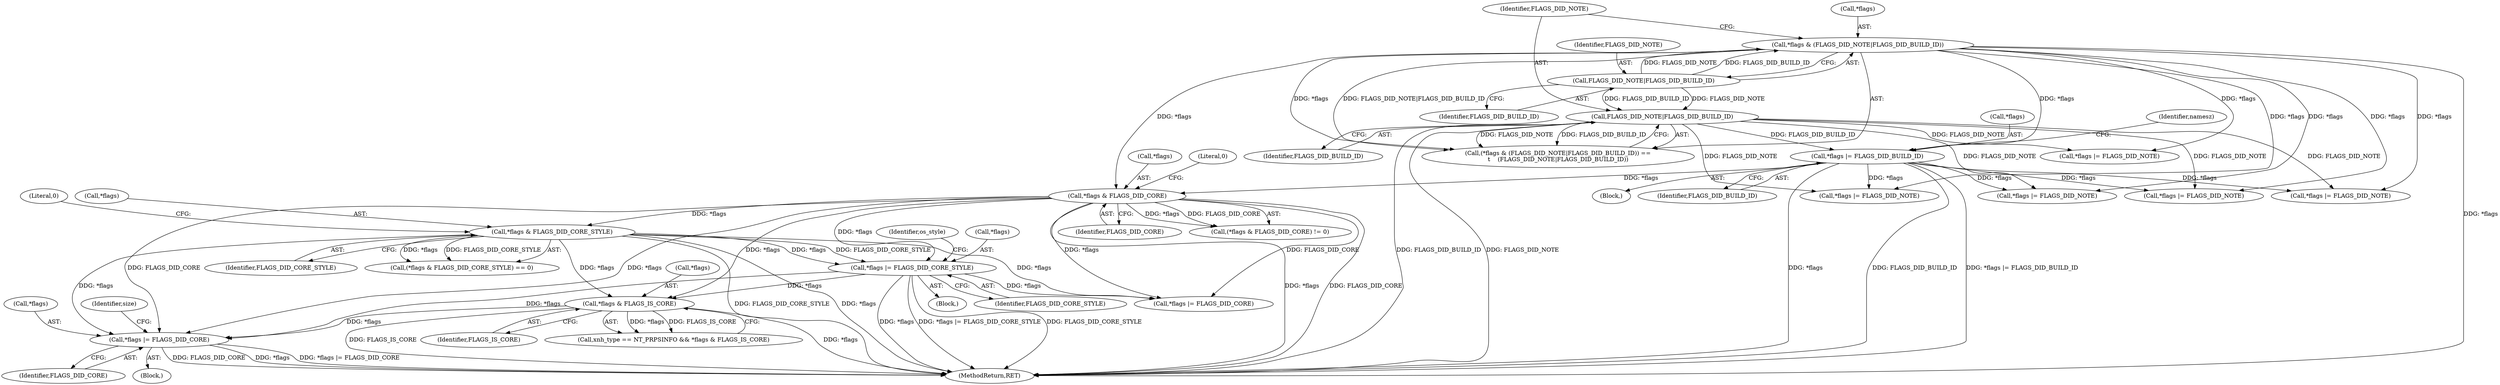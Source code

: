 digraph "1_file_ce90e05774dd77d86cfc8dfa6da57b32816841c4_2@pointer" {
"1001234" [label="(Call,*flags |= FLAGS_DID_CORE)"];
"1000941" [label="(Call,*flags & FLAGS_DID_CORE)"];
"1000519" [label="(Call,*flags |= FLAGS_DID_BUILD_ID)"];
"1000253" [label="(Call,*flags & (FLAGS_DID_NOTE|FLAGS_DID_BUILD_ID))"];
"1000256" [label="(Call,FLAGS_DID_NOTE|FLAGS_DID_BUILD_ID)"];
"1000259" [label="(Call,FLAGS_DID_NOTE|FLAGS_DID_BUILD_ID)"];
"1001046" [label="(Call,*flags & FLAGS_IS_CORE)"];
"1000973" [label="(Call,*flags |= FLAGS_DID_CORE_STYLE)"];
"1000955" [label="(Call,*flags & FLAGS_DID_CORE_STYLE)"];
"1000944" [label="(Identifier,FLAGS_DID_CORE)"];
"1000959" [label="(Literal,0)"];
"1001235" [label="(Call,*flags)"];
"1001237" [label="(Identifier,FLAGS_DID_CORE)"];
"1000973" [label="(Call,*flags |= FLAGS_DID_CORE_STYLE)"];
"1000258" [label="(Identifier,FLAGS_DID_BUILD_ID)"];
"1000526" [label="(Identifier,namesz)"];
"1000945" [label="(Literal,0)"];
"1001234" [label="(Call,*flags |= FLAGS_DID_CORE)"];
"1000941" [label="(Call,*flags & FLAGS_DID_CORE)"];
"1000958" [label="(Identifier,FLAGS_DID_CORE_STYLE)"];
"1000978" [label="(Identifier,os_style)"];
"1000254" [label="(Call,*flags)"];
"1000960" [label="(Block,)"];
"1000974" [label="(Call,*flags)"];
"1000942" [label="(Call,*flags)"];
"1000940" [label="(Call,(*flags & FLAGS_DID_CORE) != 0)"];
"1000256" [label="(Call,FLAGS_DID_NOTE|FLAGS_DID_BUILD_ID)"];
"1000520" [label="(Call,*flags)"];
"1001239" [label="(Identifier,size)"];
"1001033" [label="(Call,*flags |= FLAGS_DID_CORE)"];
"1000519" [label="(Call,*flags |= FLAGS_DID_BUILD_ID)"];
"1001046" [label="(Call,*flags & FLAGS_IS_CORE)"];
"1000858" [label="(Call,*flags |= FLAGS_DID_NOTE)"];
"1000259" [label="(Call,FLAGS_DID_NOTE|FLAGS_DID_BUILD_ID)"];
"1000743" [label="(Call,*flags |= FLAGS_DID_NOTE)"];
"1000260" [label="(Identifier,FLAGS_DID_NOTE)"];
"1000257" [label="(Identifier,FLAGS_DID_NOTE)"];
"1001042" [label="(Call,xnh_type == NT_PRPSINFO && *flags & FLAGS_IS_CORE)"];
"1001049" [label="(Identifier,FLAGS_IS_CORE)"];
"1000650" [label="(Call,*flags |= FLAGS_DID_NOTE)"];
"1000956" [label="(Call,*flags)"];
"1001063" [label="(Block,)"];
"1000954" [label="(Call,(*flags & FLAGS_DID_CORE_STYLE) == 0)"];
"1000955" [label="(Call,*flags & FLAGS_DID_CORE_STYLE)"];
"1001047" [label="(Call,*flags)"];
"1000261" [label="(Identifier,FLAGS_DID_BUILD_ID)"];
"1000253" [label="(Call,*flags & (FLAGS_DID_NOTE|FLAGS_DID_BUILD_ID))"];
"1000782" [label="(Call,*flags |= FLAGS_DID_NOTE)"];
"1000471" [label="(Block,)"];
"1000438" [label="(Call,*flags |= FLAGS_DID_NOTE)"];
"1000976" [label="(Identifier,FLAGS_DID_CORE_STYLE)"];
"1000522" [label="(Identifier,FLAGS_DID_BUILD_ID)"];
"1000252" [label="(Call,(*flags & (FLAGS_DID_NOTE|FLAGS_DID_BUILD_ID)) ==\n\t    (FLAGS_DID_NOTE|FLAGS_DID_BUILD_ID))"];
"1001244" [label="(MethodReturn,RET)"];
"1001234" -> "1001063"  [label="AST: "];
"1001234" -> "1001237"  [label="CFG: "];
"1001235" -> "1001234"  [label="AST: "];
"1001237" -> "1001234"  [label="AST: "];
"1001239" -> "1001234"  [label="CFG: "];
"1001234" -> "1001244"  [label="DDG: FLAGS_DID_CORE"];
"1001234" -> "1001244"  [label="DDG: *flags"];
"1001234" -> "1001244"  [label="DDG: *flags |= FLAGS_DID_CORE"];
"1000941" -> "1001234"  [label="DDG: *flags"];
"1000941" -> "1001234"  [label="DDG: FLAGS_DID_CORE"];
"1001046" -> "1001234"  [label="DDG: *flags"];
"1000973" -> "1001234"  [label="DDG: *flags"];
"1000955" -> "1001234"  [label="DDG: *flags"];
"1000941" -> "1000940"  [label="AST: "];
"1000941" -> "1000944"  [label="CFG: "];
"1000942" -> "1000941"  [label="AST: "];
"1000944" -> "1000941"  [label="AST: "];
"1000945" -> "1000941"  [label="CFG: "];
"1000941" -> "1001244"  [label="DDG: *flags"];
"1000941" -> "1001244"  [label="DDG: FLAGS_DID_CORE"];
"1000941" -> "1000940"  [label="DDG: *flags"];
"1000941" -> "1000940"  [label="DDG: FLAGS_DID_CORE"];
"1000519" -> "1000941"  [label="DDG: *flags"];
"1000253" -> "1000941"  [label="DDG: *flags"];
"1000941" -> "1000955"  [label="DDG: *flags"];
"1000941" -> "1000973"  [label="DDG: *flags"];
"1000941" -> "1001033"  [label="DDG: *flags"];
"1000941" -> "1001033"  [label="DDG: FLAGS_DID_CORE"];
"1000941" -> "1001046"  [label="DDG: *flags"];
"1000519" -> "1000471"  [label="AST: "];
"1000519" -> "1000522"  [label="CFG: "];
"1000520" -> "1000519"  [label="AST: "];
"1000522" -> "1000519"  [label="AST: "];
"1000526" -> "1000519"  [label="CFG: "];
"1000519" -> "1001244"  [label="DDG: *flags"];
"1000519" -> "1001244"  [label="DDG: FLAGS_DID_BUILD_ID"];
"1000519" -> "1001244"  [label="DDG: *flags |= FLAGS_DID_BUILD_ID"];
"1000253" -> "1000519"  [label="DDG: *flags"];
"1000259" -> "1000519"  [label="DDG: FLAGS_DID_BUILD_ID"];
"1000519" -> "1000650"  [label="DDG: *flags"];
"1000519" -> "1000743"  [label="DDG: *flags"];
"1000519" -> "1000782"  [label="DDG: *flags"];
"1000519" -> "1000858"  [label="DDG: *flags"];
"1000253" -> "1000252"  [label="AST: "];
"1000253" -> "1000256"  [label="CFG: "];
"1000254" -> "1000253"  [label="AST: "];
"1000256" -> "1000253"  [label="AST: "];
"1000260" -> "1000253"  [label="CFG: "];
"1000253" -> "1001244"  [label="DDG: *flags"];
"1000253" -> "1000252"  [label="DDG: *flags"];
"1000253" -> "1000252"  [label="DDG: FLAGS_DID_NOTE|FLAGS_DID_BUILD_ID"];
"1000256" -> "1000253"  [label="DDG: FLAGS_DID_NOTE"];
"1000256" -> "1000253"  [label="DDG: FLAGS_DID_BUILD_ID"];
"1000253" -> "1000438"  [label="DDG: *flags"];
"1000253" -> "1000650"  [label="DDG: *flags"];
"1000253" -> "1000743"  [label="DDG: *flags"];
"1000253" -> "1000782"  [label="DDG: *flags"];
"1000253" -> "1000858"  [label="DDG: *flags"];
"1000256" -> "1000258"  [label="CFG: "];
"1000257" -> "1000256"  [label="AST: "];
"1000258" -> "1000256"  [label="AST: "];
"1000256" -> "1000259"  [label="DDG: FLAGS_DID_NOTE"];
"1000256" -> "1000259"  [label="DDG: FLAGS_DID_BUILD_ID"];
"1000259" -> "1000252"  [label="AST: "];
"1000259" -> "1000261"  [label="CFG: "];
"1000260" -> "1000259"  [label="AST: "];
"1000261" -> "1000259"  [label="AST: "];
"1000252" -> "1000259"  [label="CFG: "];
"1000259" -> "1001244"  [label="DDG: FLAGS_DID_NOTE"];
"1000259" -> "1001244"  [label="DDG: FLAGS_DID_BUILD_ID"];
"1000259" -> "1000252"  [label="DDG: FLAGS_DID_NOTE"];
"1000259" -> "1000252"  [label="DDG: FLAGS_DID_BUILD_ID"];
"1000259" -> "1000438"  [label="DDG: FLAGS_DID_NOTE"];
"1000259" -> "1000650"  [label="DDG: FLAGS_DID_NOTE"];
"1000259" -> "1000743"  [label="DDG: FLAGS_DID_NOTE"];
"1000259" -> "1000782"  [label="DDG: FLAGS_DID_NOTE"];
"1000259" -> "1000858"  [label="DDG: FLAGS_DID_NOTE"];
"1001046" -> "1001042"  [label="AST: "];
"1001046" -> "1001049"  [label="CFG: "];
"1001047" -> "1001046"  [label="AST: "];
"1001049" -> "1001046"  [label="AST: "];
"1001042" -> "1001046"  [label="CFG: "];
"1001046" -> "1001244"  [label="DDG: FLAGS_IS_CORE"];
"1001046" -> "1001244"  [label="DDG: *flags"];
"1001046" -> "1001042"  [label="DDG: *flags"];
"1001046" -> "1001042"  [label="DDG: FLAGS_IS_CORE"];
"1000973" -> "1001046"  [label="DDG: *flags"];
"1000955" -> "1001046"  [label="DDG: *flags"];
"1000973" -> "1000960"  [label="AST: "];
"1000973" -> "1000976"  [label="CFG: "];
"1000974" -> "1000973"  [label="AST: "];
"1000976" -> "1000973"  [label="AST: "];
"1000978" -> "1000973"  [label="CFG: "];
"1000973" -> "1001244"  [label="DDG: *flags"];
"1000973" -> "1001244"  [label="DDG: *flags |= FLAGS_DID_CORE_STYLE"];
"1000973" -> "1001244"  [label="DDG: FLAGS_DID_CORE_STYLE"];
"1000955" -> "1000973"  [label="DDG: *flags"];
"1000955" -> "1000973"  [label="DDG: FLAGS_DID_CORE_STYLE"];
"1000973" -> "1001033"  [label="DDG: *flags"];
"1000955" -> "1000954"  [label="AST: "];
"1000955" -> "1000958"  [label="CFG: "];
"1000956" -> "1000955"  [label="AST: "];
"1000958" -> "1000955"  [label="AST: "];
"1000959" -> "1000955"  [label="CFG: "];
"1000955" -> "1001244"  [label="DDG: FLAGS_DID_CORE_STYLE"];
"1000955" -> "1001244"  [label="DDG: *flags"];
"1000955" -> "1000954"  [label="DDG: *flags"];
"1000955" -> "1000954"  [label="DDG: FLAGS_DID_CORE_STYLE"];
"1000955" -> "1001033"  [label="DDG: *flags"];
}

